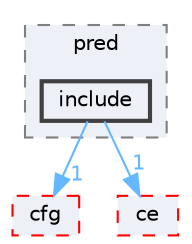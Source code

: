 digraph "lmc/pred/include"
{
 // LATEX_PDF_SIZE
  bgcolor="transparent";
  edge [fontname=Helvetica,fontsize=10,labelfontname=Helvetica,labelfontsize=10];
  node [fontname=Helvetica,fontsize=10,shape=box,height=0.2,width=0.4];
  compound=true
  subgraph clusterdir_a0be1b83ab0471bb6d5335518275ae83 {
    graph [ bgcolor="#edf0f7", pencolor="grey50", label="pred", fontname=Helvetica,fontsize=10 style="filled,dashed", URL="dir_a0be1b83ab0471bb6d5335518275ae83.html",tooltip=""]
  dir_4ed86f68f5f8b8ef47fc1a480e80c02a [label="include", fillcolor="#edf0f7", color="grey25", style="filled,bold", URL="dir_4ed86f68f5f8b8ef47fc1a480e80c02a.html",tooltip=""];
  }
  dir_cc50ab69a678fc92792050daa430bfb1 [label="cfg", fillcolor="#edf0f7", color="red", style="filled,dashed", URL="dir_cc50ab69a678fc92792050daa430bfb1.html",tooltip=""];
  dir_e3f746924270fabafc4f26a960b82b79 [label="ce", fillcolor="#edf0f7", color="red", style="filled,dashed", URL="dir_e3f746924270fabafc4f26a960b82b79.html",tooltip=""];
  dir_4ed86f68f5f8b8ef47fc1a480e80c02a->dir_cc50ab69a678fc92792050daa430bfb1 [headlabel="1", labeldistance=1.5 headhref="dir_000009_000003.html" href="dir_000009_000003.html" color="steelblue1" fontcolor="steelblue1"];
  dir_4ed86f68f5f8b8ef47fc1a480e80c02a->dir_e3f746924270fabafc4f26a960b82b79 [headlabel="1", labeldistance=1.5 headhref="dir_000009_000002.html" href="dir_000009_000002.html" color="steelblue1" fontcolor="steelblue1"];
}
